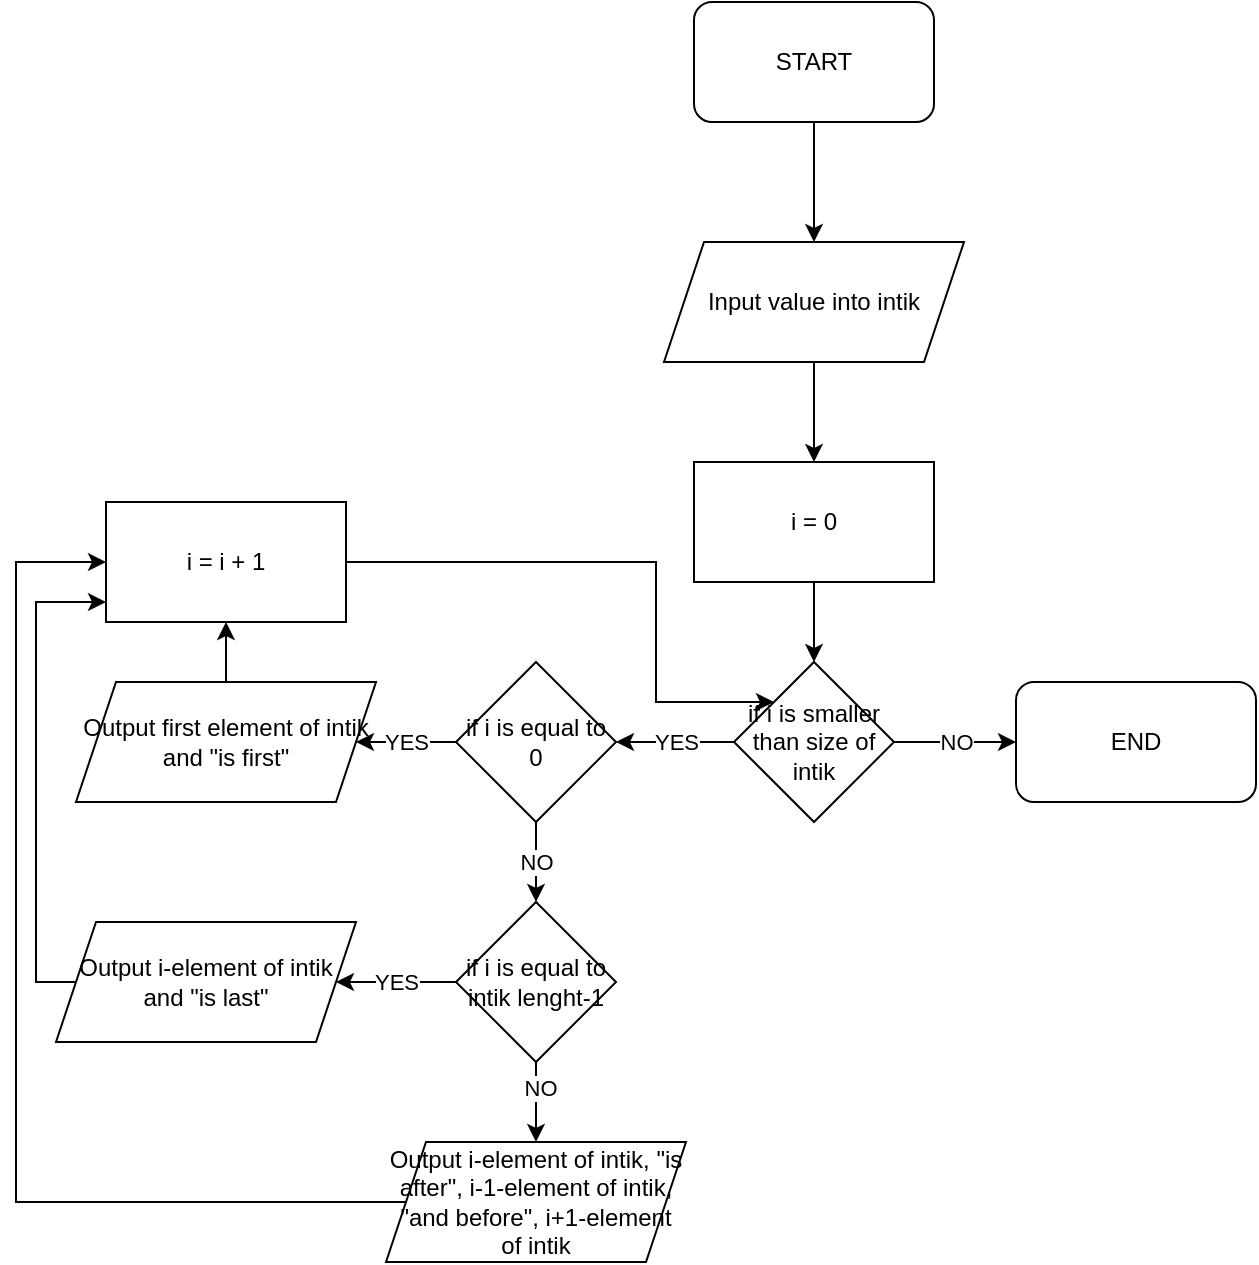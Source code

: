 <mxfile version="15.5.4" type="embed"><diagram id="23iRSUPoRavnBvh4doch" name="Page-1"><mxGraphModel dx="645" dy="528" grid="1" gridSize="10" guides="1" tooltips="1" connect="1" arrows="1" fold="1" page="1" pageScale="1" pageWidth="827" pageHeight="1169" math="0" shadow="0"><root><mxCell id="0"/><mxCell id="1" parent="0"/><mxCell id="2" style="edgeStyle=orthogonalEdgeStyle;rounded=0;orthogonalLoop=1;jettySize=auto;html=1;" parent="1" source="3" target="9" edge="1"><mxGeometry relative="1" as="geometry"/></mxCell><mxCell id="3" value="START" style="rounded=1;whiteSpace=wrap;html=1;" parent="1" vertex="1"><mxGeometry x="459" y="40" width="120" height="60" as="geometry"/></mxCell><mxCell id="38" value="YES" style="edgeStyle=orthogonalEdgeStyle;rounded=0;orthogonalLoop=1;jettySize=auto;html=1;" edge="1" parent="1" source="7" target="36"><mxGeometry relative="1" as="geometry"/></mxCell><mxCell id="51" value="NO" style="edgeStyle=orthogonalEdgeStyle;rounded=0;orthogonalLoop=1;jettySize=auto;html=1;" edge="1" parent="1" source="7" target="35"><mxGeometry relative="1" as="geometry"/></mxCell><mxCell id="7" value="if i is smaller than size of intik" style="rhombus;whiteSpace=wrap;html=1;" parent="1" vertex="1"><mxGeometry x="479" y="370" width="80" height="80" as="geometry"/></mxCell><mxCell id="8" style="edgeStyle=orthogonalEdgeStyle;rounded=0;orthogonalLoop=1;jettySize=auto;html=1;entryX=0.5;entryY=0;entryDx=0;entryDy=0;" parent="1" source="9" target="11" edge="1"><mxGeometry relative="1" as="geometry"/></mxCell><mxCell id="9" value="Input value into intik" style="shape=parallelogram;perimeter=parallelogramPerimeter;whiteSpace=wrap;html=1;fixedSize=1;" parent="1" vertex="1"><mxGeometry x="444" y="160" width="150" height="60" as="geometry"/></mxCell><mxCell id="10" style="edgeStyle=orthogonalEdgeStyle;rounded=0;orthogonalLoop=1;jettySize=auto;html=1;" parent="1" source="11" target="7" edge="1"><mxGeometry relative="1" as="geometry"/></mxCell><mxCell id="11" value="i = 0" style="rounded=0;whiteSpace=wrap;html=1;" parent="1" vertex="1"><mxGeometry x="459" y="270" width="120" height="60" as="geometry"/></mxCell><mxCell id="60" style="edgeStyle=orthogonalEdgeStyle;rounded=0;orthogonalLoop=1;jettySize=auto;html=1;" edge="1" parent="1" source="34" target="52"><mxGeometry relative="1" as="geometry"/></mxCell><mxCell id="34" value="Output first element of intik and &quot;is first&quot;" style="shape=parallelogram;perimeter=parallelogramPerimeter;whiteSpace=wrap;html=1;fixedSize=1;" parent="1" vertex="1"><mxGeometry x="150" y="380" width="150" height="60" as="geometry"/></mxCell><mxCell id="35" value="END" style="rounded=1;whiteSpace=wrap;html=1;" parent="1" vertex="1"><mxGeometry x="620" y="380" width="120" height="60" as="geometry"/></mxCell><mxCell id="40" value="YES" style="edgeStyle=orthogonalEdgeStyle;rounded=0;orthogonalLoop=1;jettySize=auto;html=1;" edge="1" parent="1" source="36" target="34"><mxGeometry relative="1" as="geometry"/></mxCell><mxCell id="43" value="NO" style="edgeStyle=orthogonalEdgeStyle;rounded=0;orthogonalLoop=1;jettySize=auto;html=1;" edge="1" parent="1" source="36" target="42"><mxGeometry relative="1" as="geometry"/></mxCell><mxCell id="36" value="if i is equal to 0" style="rhombus;whiteSpace=wrap;html=1;" vertex="1" parent="1"><mxGeometry x="340" y="370" width="80" height="80" as="geometry"/></mxCell><mxCell id="48" value="YES" style="edgeStyle=orthogonalEdgeStyle;rounded=0;orthogonalLoop=1;jettySize=auto;html=1;" edge="1" parent="1" source="42" target="47"><mxGeometry relative="1" as="geometry"/></mxCell><mxCell id="54" style="edgeStyle=orthogonalEdgeStyle;rounded=0;orthogonalLoop=1;jettySize=auto;html=1;" edge="1" parent="1" source="42" target="46"><mxGeometry relative="1" as="geometry"/></mxCell><mxCell id="55" value="NO" style="edgeLabel;html=1;align=center;verticalAlign=middle;resizable=0;points=[];" vertex="1" connectable="0" parent="54"><mxGeometry x="-0.358" y="2" relative="1" as="geometry"><mxPoint as="offset"/></mxGeometry></mxCell><mxCell id="42" value="if i is equal to intik lenght-1" style="rhombus;whiteSpace=wrap;html=1;" vertex="1" parent="1"><mxGeometry x="340" y="490" width="80" height="80" as="geometry"/></mxCell><mxCell id="58" style="edgeStyle=orthogonalEdgeStyle;rounded=0;orthogonalLoop=1;jettySize=auto;html=1;" edge="1" parent="1" source="46" target="52"><mxGeometry relative="1" as="geometry"><Array as="points"><mxPoint x="120" y="640"/><mxPoint x="120" y="320"/></Array></mxGeometry></mxCell><mxCell id="46" value="Output i-element of intik, &quot;is after&quot;, i-1-element of intik, &quot;and before&quot;, i+1-element of intik" style="shape=parallelogram;perimeter=parallelogramPerimeter;whiteSpace=wrap;html=1;fixedSize=1;" vertex="1" parent="1"><mxGeometry x="305" y="610" width="150" height="60" as="geometry"/></mxCell><mxCell id="59" style="edgeStyle=orthogonalEdgeStyle;rounded=0;orthogonalLoop=1;jettySize=auto;html=1;" edge="1" parent="1" source="47" target="52"><mxGeometry relative="1" as="geometry"><Array as="points"><mxPoint x="130" y="530"/><mxPoint x="130" y="340"/></Array></mxGeometry></mxCell><mxCell id="47" value="Output i-element of intik and &quot;is last&quot;" style="shape=parallelogram;perimeter=parallelogramPerimeter;whiteSpace=wrap;html=1;fixedSize=1;" vertex="1" parent="1"><mxGeometry x="140" y="500" width="150" height="60" as="geometry"/></mxCell><mxCell id="57" style="edgeStyle=orthogonalEdgeStyle;rounded=0;orthogonalLoop=1;jettySize=auto;html=1;entryX=0;entryY=0;entryDx=0;entryDy=0;" edge="1" parent="1" source="52" target="7"><mxGeometry relative="1" as="geometry"><Array as="points"><mxPoint x="440" y="320"/><mxPoint x="440" y="390"/></Array></mxGeometry></mxCell><mxCell id="52" value="i = i + 1" style="rounded=0;whiteSpace=wrap;html=1;" vertex="1" parent="1"><mxGeometry x="165" y="290" width="120" height="60" as="geometry"/></mxCell></root></mxGraphModel></diagram></mxfile>